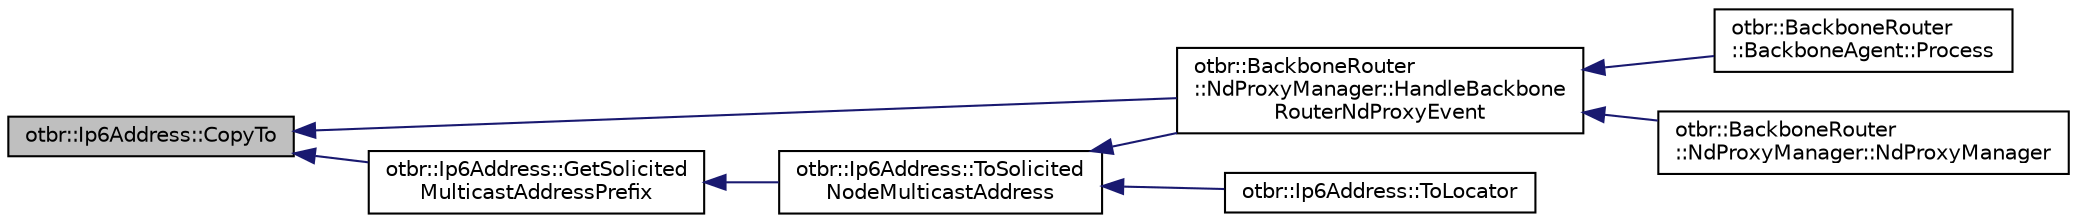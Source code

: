 digraph "otbr::Ip6Address::CopyTo"
{
  edge [fontname="Helvetica",fontsize="10",labelfontname="Helvetica",labelfontsize="10"];
  node [fontname="Helvetica",fontsize="10",shape=record];
  rankdir="LR";
  Node6 [label="otbr::Ip6Address::CopyTo",height=0.2,width=0.4,color="black", fillcolor="grey75", style="filled", fontcolor="black"];
  Node6 -> Node7 [dir="back",color="midnightblue",fontsize="10",style="solid",fontname="Helvetica"];
  Node7 [label="otbr::BackboneRouter\l::NdProxyManager::HandleBackbone\lRouterNdProxyEvent",height=0.2,width=0.4,color="black", fillcolor="white", style="filled",URL="$d8/d58/classotbr_1_1BackboneRouter_1_1NdProxyManager.html#a1e85826c06f3d1468966af835f2d92a5",tooltip="This method handles a Backbone Router ND Proxy event. "];
  Node7 -> Node8 [dir="back",color="midnightblue",fontsize="10",style="solid",fontname="Helvetica"];
  Node8 [label="otbr::BackboneRouter\l::BackboneAgent::Process",height=0.2,width=0.4,color="black", fillcolor="white", style="filled",URL="$da/d5a/classotbr_1_1BackboneRouter_1_1BackboneAgent.html#a929098fffbd0e74ec1471a3d8f80e120",tooltip="This method performs border agent processing. "];
  Node7 -> Node9 [dir="back",color="midnightblue",fontsize="10",style="solid",fontname="Helvetica"];
  Node9 [label="otbr::BackboneRouter\l::NdProxyManager::NdProxyManager",height=0.2,width=0.4,color="black", fillcolor="white", style="filled",URL="$d8/d58/classotbr_1_1BackboneRouter_1_1NdProxyManager.html#a76a903dbbdb43d1af0c0dd234cf97848",tooltip="This constructor initializes a NdProxyManager instance. "];
  Node6 -> Node10 [dir="back",color="midnightblue",fontsize="10",style="solid",fontname="Helvetica"];
  Node10 [label="otbr::Ip6Address::GetSolicited\lMulticastAddressPrefix",height=0.2,width=0.4,color="black", fillcolor="white", style="filled",URL="$d2/dfe/classotbr_1_1Ip6Address.html#a7da3c5ebc9c062f30a56983be0852b00",tooltip="This function returns the wellknown Solicited Node Multicast Address Prefix (ff02::01:ff00:0). "];
  Node10 -> Node11 [dir="back",color="midnightblue",fontsize="10",style="solid",fontname="Helvetica"];
  Node11 [label="otbr::Ip6Address::ToSolicited\lNodeMulticastAddress",height=0.2,width=0.4,color="black", fillcolor="white", style="filled",URL="$d2/dfe/classotbr_1_1Ip6Address.html#a18990d0ba95c35dc3f5b018a8fb27bbd",tooltip="This method returns the solicited node multicast address. "];
  Node11 -> Node7 [dir="back",color="midnightblue",fontsize="10",style="solid",fontname="Helvetica"];
  Node11 -> Node12 [dir="back",color="midnightblue",fontsize="10",style="solid",fontname="Helvetica"];
  Node12 [label="otbr::Ip6Address::ToLocator",height=0.2,width=0.4,color="black", fillcolor="white", style="filled",URL="$d2/dfe/classotbr_1_1Ip6Address.html#ab645c08692523c186f2f1234671da3bc",tooltip="Retrieve the 16-bit Thread locator. "];
}
